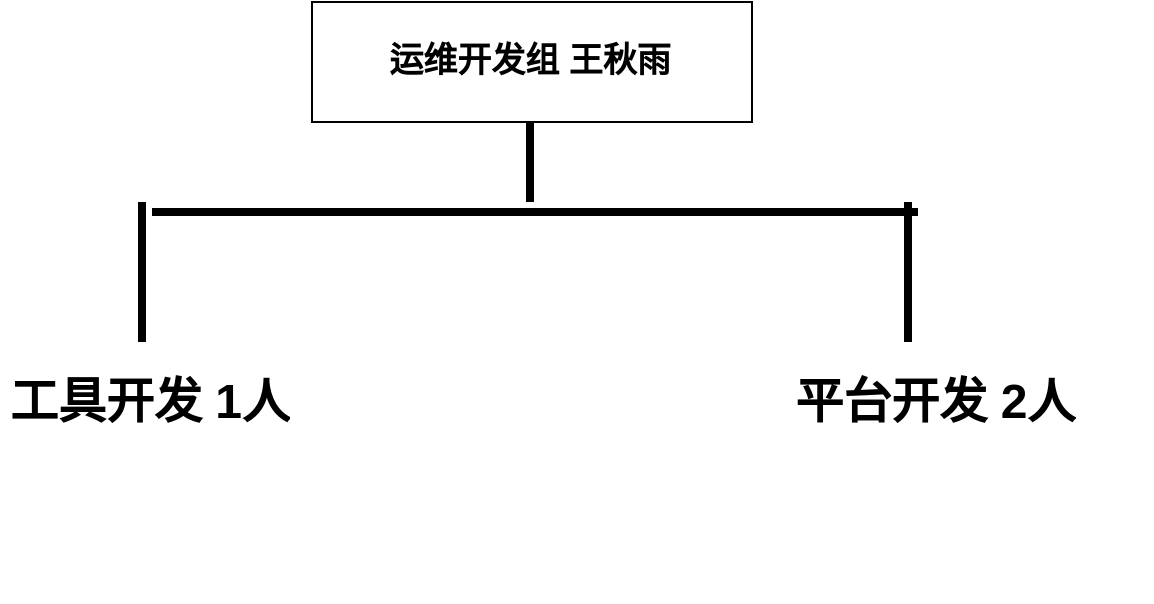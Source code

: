 <mxfile version="14.8.6" type="github">
  <diagram id="D_cCV9dpQfnS0F5b-NQB" name="第 1 页">
    <mxGraphModel dx="1038" dy="547" grid="1" gridSize="10" guides="1" tooltips="1" connect="1" arrows="1" fold="1" page="1" pageScale="1" pageWidth="827" pageHeight="1169" math="0" shadow="0">
      <root>
        <mxCell id="0" />
        <mxCell id="1" parent="0" />
        <mxCell id="82cXZZXb9fLqfYn87mi_-4" value="" style="verticalLabelPosition=bottom;verticalAlign=top;html=1;shape=mxgraph.basic.rect;fillColor2=none;strokeWidth=1;size=20;indent=5;" vertex="1" parent="1">
          <mxGeometry x="380" y="210" width="220" height="60" as="geometry" />
        </mxCell>
        <mxCell id="82cXZZXb9fLqfYn87mi_-1" value="&lt;b&gt;&lt;font style=&quot;font-size: 17px&quot;&gt;运维开发组 王秋雨&lt;/font&gt;&lt;/b&gt;" style="text;html=1;strokeColor=none;fillColor=none;align=center;verticalAlign=middle;whiteSpace=wrap;rounded=0;" vertex="1" parent="1">
          <mxGeometry x="414" y="230" width="150" height="20" as="geometry" />
        </mxCell>
        <mxCell id="82cXZZXb9fLqfYn87mi_-5" value="" style="line;strokeWidth=4;direction=south;html=1;perimeter=backbonePerimeter;points=[];outlineConnect=0;" vertex="1" parent="1">
          <mxGeometry x="484" y="270" width="10" height="40" as="geometry" />
        </mxCell>
        <mxCell id="82cXZZXb9fLqfYn87mi_-6" value="" style="line;strokeWidth=4;html=1;perimeter=backbonePerimeter;points=[];outlineConnect=0;" vertex="1" parent="1">
          <mxGeometry x="300" y="310" width="383" height="10" as="geometry" />
        </mxCell>
        <mxCell id="82cXZZXb9fLqfYn87mi_-8" value="&lt;h1&gt;工具开发 1人&lt;/h1&gt;&lt;div&gt;&lt;br&gt;&lt;/div&gt;&lt;div&gt;&lt;br&gt;&lt;/div&gt;" style="text;html=1;strokeColor=none;fillColor=none;spacing=5;spacingTop=-20;whiteSpace=wrap;overflow=hidden;rounded=0;" vertex="1" parent="1">
          <mxGeometry x="224" y="390" width="190" height="120" as="geometry" />
        </mxCell>
        <mxCell id="82cXZZXb9fLqfYn87mi_-10" value="" style="line;strokeWidth=4;direction=south;html=1;perimeter=backbonePerimeter;points=[];outlineConnect=0;" vertex="1" parent="1">
          <mxGeometry x="290" y="310" width="10" height="70" as="geometry" />
        </mxCell>
        <mxCell id="82cXZZXb9fLqfYn87mi_-11" value="&lt;h1&gt;&amp;nbsp;平台开发 2人&lt;/h1&gt;&lt;div&gt;&lt;br&gt;&lt;/div&gt;&lt;div&gt;&lt;br&gt;&lt;/div&gt;" style="text;html=1;strokeColor=none;fillColor=none;spacing=5;spacingTop=-20;whiteSpace=wrap;overflow=hidden;rounded=0;" vertex="1" parent="1">
          <mxGeometry x="610" y="390" width="190" height="120" as="geometry" />
        </mxCell>
        <mxCell id="82cXZZXb9fLqfYn87mi_-12" value="" style="line;strokeWidth=4;direction=south;html=1;perimeter=backbonePerimeter;points=[];outlineConnect=0;" vertex="1" parent="1">
          <mxGeometry x="673" y="310" width="10" height="70" as="geometry" />
        </mxCell>
      </root>
    </mxGraphModel>
  </diagram>
</mxfile>
